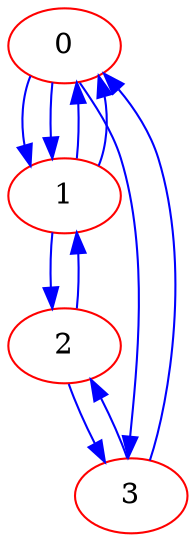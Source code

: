 digraph g {
0[color="red"]
0 -> 1[color="blue"]
0 -> 1[color="blue"]
0 -> 3[color="blue"]
1[color="red"]
1 -> 0[color="blue"]
1 -> 0[color="blue"]
1 -> 2[color="blue"]
2[color="red"]
2 -> 1[color="blue"]
2 -> 3[color="blue"]
3[color="red"]
3 -> 0[color="blue"]
3 -> 2[color="blue"]
}